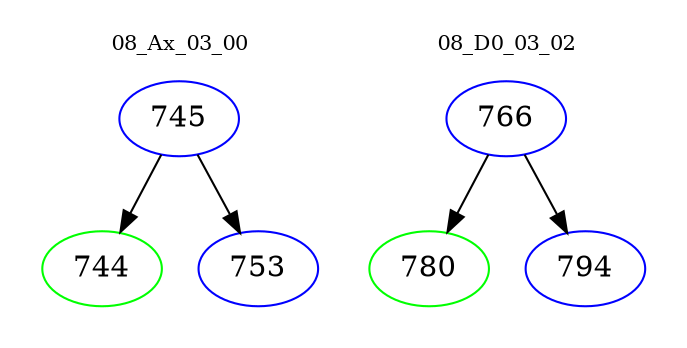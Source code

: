 digraph{
subgraph cluster_0 {
color = white
label = "08_Ax_03_00";
fontsize=10;
T0_745 [label="745", color="blue"]
T0_745 -> T0_744 [color="black"]
T0_744 [label="744", color="green"]
T0_745 -> T0_753 [color="black"]
T0_753 [label="753", color="blue"]
}
subgraph cluster_1 {
color = white
label = "08_D0_03_02";
fontsize=10;
T1_766 [label="766", color="blue"]
T1_766 -> T1_780 [color="black"]
T1_780 [label="780", color="green"]
T1_766 -> T1_794 [color="black"]
T1_794 [label="794", color="blue"]
}
}
